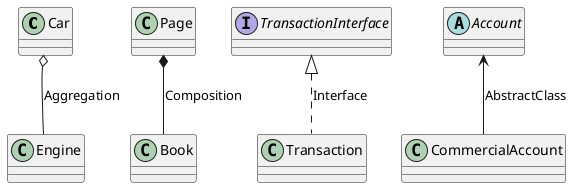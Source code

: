 @startuml
'https://plantuml.com/class-diagram

Car o-- Engine : Aggregation
Page *-- Book :Composition

interface TransactionInterface
TransactionInterface <|.. Transaction :Interface

abstract class Account
Account <-- CommercialAccount :AbstractClass

@enduml